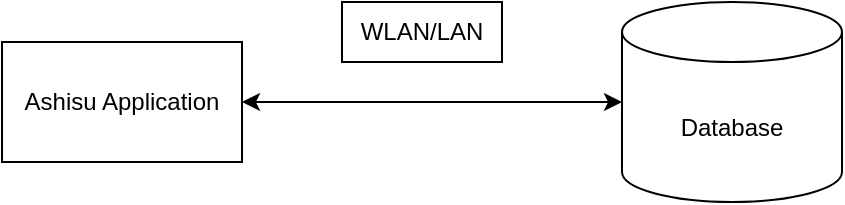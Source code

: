 <mxfile version="14.9.6" type="github">
  <diagram id="3fNsnj1fBv3vDupu1Nng" name="Page-1">
    <mxGraphModel dx="1038" dy="548" grid="1" gridSize="10" guides="1" tooltips="1" connect="1" arrows="1" fold="1" page="1" pageScale="1" pageWidth="850" pageHeight="1100" math="0" shadow="0">
      <root>
        <mxCell id="0" />
        <mxCell id="1" parent="0" />
        <mxCell id="7286RZ072a-KyrKyyhlR-4" style="edgeStyle=orthogonalEdgeStyle;rounded=0;orthogonalLoop=1;jettySize=auto;html=1;startArrow=classic;startFill=1;" edge="1" parent="1" source="7286RZ072a-KyrKyyhlR-3" target="7286RZ072a-KyrKyyhlR-5">
          <mxGeometry relative="1" as="geometry">
            <mxPoint x="570" y="160" as="targetPoint" />
          </mxGeometry>
        </mxCell>
        <mxCell id="7286RZ072a-KyrKyyhlR-3" value="Ashisu Application" style="rounded=0;whiteSpace=wrap;html=1;" vertex="1" parent="1">
          <mxGeometry x="140" y="130" width="120" height="60" as="geometry" />
        </mxCell>
        <mxCell id="7286RZ072a-KyrKyyhlR-5" value="Database" style="shape=cylinder3;whiteSpace=wrap;html=1;boundedLbl=1;backgroundOutline=1;size=15;" vertex="1" parent="1">
          <mxGeometry x="450" y="110" width="110" height="100" as="geometry" />
        </mxCell>
        <mxCell id="7286RZ072a-KyrKyyhlR-6" value="WLAN/LAN" style="whiteSpace=wrap;html=1;" vertex="1" parent="1">
          <mxGeometry x="310" y="110" width="80" height="30" as="geometry" />
        </mxCell>
      </root>
    </mxGraphModel>
  </diagram>
</mxfile>
